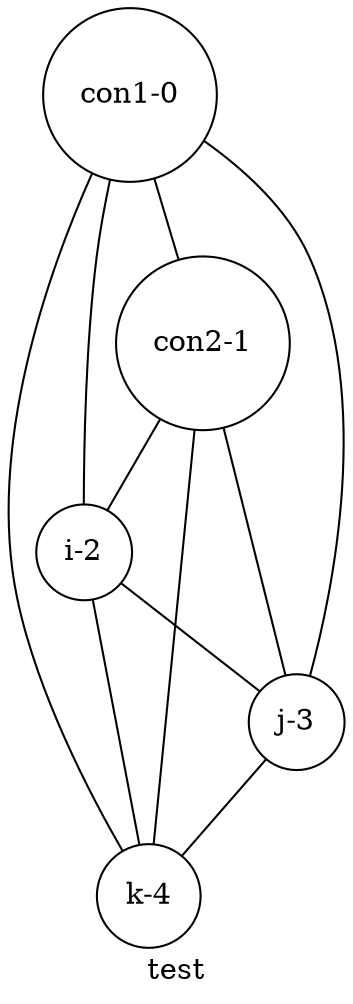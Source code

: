 graph test{
label =test
con1[label="con1-0", shape=circle, style=filled, fillcolor=White]
con2[label="con2-1", shape=circle, style=filled, fillcolor=White]
i[label="i-2", shape=circle, style=filled, fillcolor=White]
j[label="j-3", shape=circle, style=filled, fillcolor=White]
k[label="k-4", shape=circle, style=filled, fillcolor=White]
con1--con2
con1--i
con1--j
con1--k
con2--i
con2--j
con2--k
i--j
i--k
j--k
}
